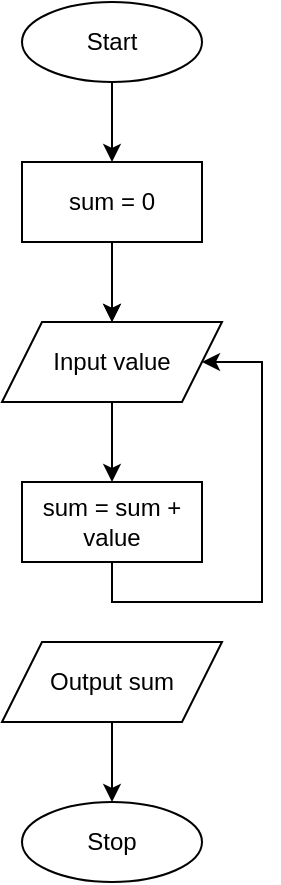 <mxfile version="24.7.7">
  <diagram name="Page-1" id="L-5BP4bcQD-SCv0KS3jG">
    <mxGraphModel dx="1426" dy="757" grid="1" gridSize="10" guides="1" tooltips="1" connect="1" arrows="1" fold="1" page="1" pageScale="1" pageWidth="850" pageHeight="1100" math="0" shadow="0">
      <root>
        <mxCell id="0" />
        <mxCell id="1" parent="0" />
        <mxCell id="ugjHL7-dU_ZfdXCSoBOU-8" style="edgeStyle=orthogonalEdgeStyle;rounded=0;orthogonalLoop=1;jettySize=auto;html=1;entryX=0.5;entryY=0;entryDx=0;entryDy=0;" edge="1" parent="1" source="ugjHL7-dU_ZfdXCSoBOU-1" target="ugjHL7-dU_ZfdXCSoBOU-7">
          <mxGeometry relative="1" as="geometry" />
        </mxCell>
        <mxCell id="ugjHL7-dU_ZfdXCSoBOU-1" value="Start" style="ellipse;whiteSpace=wrap;html=1;" vertex="1" parent="1">
          <mxGeometry x="380" width="90" height="40" as="geometry" />
        </mxCell>
        <mxCell id="ugjHL7-dU_ZfdXCSoBOU-12" style="edgeStyle=orthogonalEdgeStyle;rounded=0;orthogonalLoop=1;jettySize=auto;html=1;entryX=0.5;entryY=0;entryDx=0;entryDy=0;" edge="1" parent="1" source="ugjHL7-dU_ZfdXCSoBOU-4" target="ugjHL7-dU_ZfdXCSoBOU-11">
          <mxGeometry relative="1" as="geometry" />
        </mxCell>
        <mxCell id="ugjHL7-dU_ZfdXCSoBOU-4" value="Input value" style="shape=parallelogram;perimeter=parallelogramPerimeter;whiteSpace=wrap;html=1;fixedSize=1;" vertex="1" parent="1">
          <mxGeometry x="370" y="160" width="110" height="40" as="geometry" />
        </mxCell>
        <mxCell id="ugjHL7-dU_ZfdXCSoBOU-9" style="edgeStyle=orthogonalEdgeStyle;rounded=0;orthogonalLoop=1;jettySize=auto;html=1;entryX=0.5;entryY=0;entryDx=0;entryDy=0;" edge="1" parent="1" source="ugjHL7-dU_ZfdXCSoBOU-7" target="ugjHL7-dU_ZfdXCSoBOU-4">
          <mxGeometry relative="1" as="geometry" />
        </mxCell>
        <mxCell id="ugjHL7-dU_ZfdXCSoBOU-10" style="edgeStyle=orthogonalEdgeStyle;rounded=0;orthogonalLoop=1;jettySize=auto;html=1;entryX=0.5;entryY=0;entryDx=0;entryDy=0;" edge="1" parent="1" source="ugjHL7-dU_ZfdXCSoBOU-7" target="ugjHL7-dU_ZfdXCSoBOU-4">
          <mxGeometry relative="1" as="geometry" />
        </mxCell>
        <mxCell id="ugjHL7-dU_ZfdXCSoBOU-7" value="sum = 0" style="rounded=0;whiteSpace=wrap;html=1;" vertex="1" parent="1">
          <mxGeometry x="380" y="80" width="90" height="40" as="geometry" />
        </mxCell>
        <mxCell id="ugjHL7-dU_ZfdXCSoBOU-23" style="edgeStyle=orthogonalEdgeStyle;rounded=0;orthogonalLoop=1;jettySize=auto;html=1;entryX=1;entryY=0.5;entryDx=0;entryDy=0;" edge="1" parent="1" source="ugjHL7-dU_ZfdXCSoBOU-11" target="ugjHL7-dU_ZfdXCSoBOU-4">
          <mxGeometry relative="1" as="geometry">
            <Array as="points">
              <mxPoint x="425" y="300" />
              <mxPoint x="500" y="300" />
              <mxPoint x="500" y="180" />
            </Array>
          </mxGeometry>
        </mxCell>
        <mxCell id="ugjHL7-dU_ZfdXCSoBOU-11" value="sum = sum + value" style="rounded=0;whiteSpace=wrap;html=1;" vertex="1" parent="1">
          <mxGeometry x="380" y="240" width="90" height="40" as="geometry" />
        </mxCell>
        <mxCell id="ugjHL7-dU_ZfdXCSoBOU-19" style="edgeStyle=orthogonalEdgeStyle;rounded=0;orthogonalLoop=1;jettySize=auto;html=1;entryX=0.5;entryY=0;entryDx=0;entryDy=0;" edge="1" parent="1" source="ugjHL7-dU_ZfdXCSoBOU-16" target="ugjHL7-dU_ZfdXCSoBOU-18">
          <mxGeometry relative="1" as="geometry" />
        </mxCell>
        <mxCell id="ugjHL7-dU_ZfdXCSoBOU-16" value="Output sum" style="shape=parallelogram;perimeter=parallelogramPerimeter;whiteSpace=wrap;html=1;fixedSize=1;" vertex="1" parent="1">
          <mxGeometry x="370" y="320" width="110" height="40" as="geometry" />
        </mxCell>
        <mxCell id="ugjHL7-dU_ZfdXCSoBOU-18" value="Stop" style="ellipse;whiteSpace=wrap;html=1;" vertex="1" parent="1">
          <mxGeometry x="380" y="400" width="90" height="40" as="geometry" />
        </mxCell>
      </root>
    </mxGraphModel>
  </diagram>
</mxfile>

